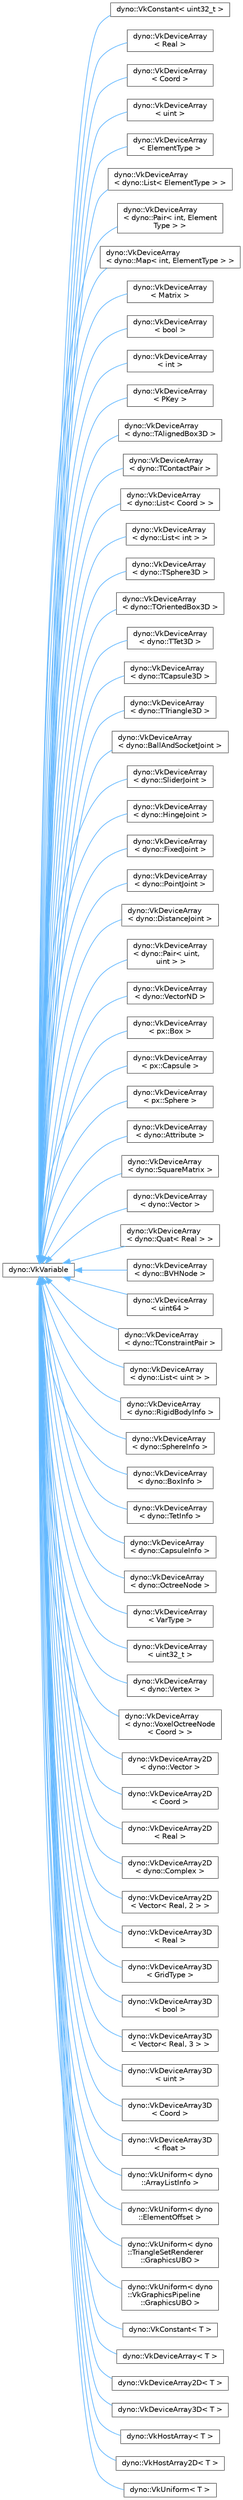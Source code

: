 digraph "Graphical Class Hierarchy"
{
 // LATEX_PDF_SIZE
  bgcolor="transparent";
  edge [fontname=Helvetica,fontsize=10,labelfontname=Helvetica,labelfontsize=10];
  node [fontname=Helvetica,fontsize=10,shape=box,height=0.2,width=0.4];
  rankdir="LR";
  Node0 [id="Node000000",label="dyno::VkVariable",height=0.2,width=0.4,color="grey40", fillcolor="white", style="filled",URL="$classdyno_1_1_vk_variable.html",tooltip=" "];
  Node0 -> Node1 [id="edge404_Node000000_Node000001",dir="back",color="steelblue1",style="solid",tooltip=" "];
  Node1 [id="Node000001",label="dyno::VkConstant\< uint32_t \>",height=0.2,width=0.4,color="grey40", fillcolor="white", style="filled",URL="$classdyno_1_1_vk_constant.html",tooltip=" "];
  Node0 -> Node2 [id="edge405_Node000000_Node000002",dir="back",color="steelblue1",style="solid",tooltip=" "];
  Node2 [id="Node000002",label="dyno::VkDeviceArray\l\< Real \>",height=0.2,width=0.4,color="grey40", fillcolor="white", style="filled",URL="$classdyno_1_1_vk_device_array.html",tooltip=" "];
  Node0 -> Node3 [id="edge406_Node000000_Node000003",dir="back",color="steelblue1",style="solid",tooltip=" "];
  Node3 [id="Node000003",label="dyno::VkDeviceArray\l\< Coord \>",height=0.2,width=0.4,color="grey40", fillcolor="white", style="filled",URL="$classdyno_1_1_vk_device_array.html",tooltip=" "];
  Node0 -> Node4 [id="edge407_Node000000_Node000004",dir="back",color="steelblue1",style="solid",tooltip=" "];
  Node4 [id="Node000004",label="dyno::VkDeviceArray\l\< uint \>",height=0.2,width=0.4,color="grey40", fillcolor="white", style="filled",URL="$classdyno_1_1_vk_device_array.html",tooltip=" "];
  Node0 -> Node5 [id="edge408_Node000000_Node000005",dir="back",color="steelblue1",style="solid",tooltip=" "];
  Node5 [id="Node000005",label="dyno::VkDeviceArray\l\< ElementType \>",height=0.2,width=0.4,color="grey40", fillcolor="white", style="filled",URL="$classdyno_1_1_vk_device_array.html",tooltip=" "];
  Node0 -> Node6 [id="edge409_Node000000_Node000006",dir="back",color="steelblue1",style="solid",tooltip=" "];
  Node6 [id="Node000006",label="dyno::VkDeviceArray\l\< dyno::List\< ElementType \> \>",height=0.2,width=0.4,color="grey40", fillcolor="white", style="filled",URL="$classdyno_1_1_vk_device_array.html",tooltip=" "];
  Node0 -> Node7 [id="edge410_Node000000_Node000007",dir="back",color="steelblue1",style="solid",tooltip=" "];
  Node7 [id="Node000007",label="dyno::VkDeviceArray\l\< dyno::Pair\< int, Element\lType \> \>",height=0.2,width=0.4,color="grey40", fillcolor="white", style="filled",URL="$classdyno_1_1_vk_device_array.html",tooltip=" "];
  Node0 -> Node8 [id="edge411_Node000000_Node000008",dir="back",color="steelblue1",style="solid",tooltip=" "];
  Node8 [id="Node000008",label="dyno::VkDeviceArray\l\< dyno::Map\< int, ElementType \> \>",height=0.2,width=0.4,color="grey40", fillcolor="white", style="filled",URL="$classdyno_1_1_vk_device_array.html",tooltip=" "];
  Node0 -> Node9 [id="edge412_Node000000_Node000009",dir="back",color="steelblue1",style="solid",tooltip=" "];
  Node9 [id="Node000009",label="dyno::VkDeviceArray\l\< Matrix \>",height=0.2,width=0.4,color="grey40", fillcolor="white", style="filled",URL="$classdyno_1_1_vk_device_array.html",tooltip=" "];
  Node0 -> Node10 [id="edge413_Node000000_Node000010",dir="back",color="steelblue1",style="solid",tooltip=" "];
  Node10 [id="Node000010",label="dyno::VkDeviceArray\l\< bool \>",height=0.2,width=0.4,color="grey40", fillcolor="white", style="filled",URL="$classdyno_1_1_vk_device_array.html",tooltip=" "];
  Node0 -> Node11 [id="edge414_Node000000_Node000011",dir="back",color="steelblue1",style="solid",tooltip=" "];
  Node11 [id="Node000011",label="dyno::VkDeviceArray\l\< int \>",height=0.2,width=0.4,color="grey40", fillcolor="white", style="filled",URL="$classdyno_1_1_vk_device_array.html",tooltip=" "];
  Node0 -> Node12 [id="edge415_Node000000_Node000012",dir="back",color="steelblue1",style="solid",tooltip=" "];
  Node12 [id="Node000012",label="dyno::VkDeviceArray\l\< PKey \>",height=0.2,width=0.4,color="grey40", fillcolor="white", style="filled",URL="$classdyno_1_1_vk_device_array.html",tooltip=" "];
  Node0 -> Node13 [id="edge416_Node000000_Node000013",dir="back",color="steelblue1",style="solid",tooltip=" "];
  Node13 [id="Node000013",label="dyno::VkDeviceArray\l\< dyno::TAlignedBox3D \>",height=0.2,width=0.4,color="grey40", fillcolor="white", style="filled",URL="$classdyno_1_1_vk_device_array.html",tooltip=" "];
  Node0 -> Node14 [id="edge417_Node000000_Node000014",dir="back",color="steelblue1",style="solid",tooltip=" "];
  Node14 [id="Node000014",label="dyno::VkDeviceArray\l\< dyno::TContactPair \>",height=0.2,width=0.4,color="grey40", fillcolor="white", style="filled",URL="$classdyno_1_1_vk_device_array.html",tooltip=" "];
  Node0 -> Node15 [id="edge418_Node000000_Node000015",dir="back",color="steelblue1",style="solid",tooltip=" "];
  Node15 [id="Node000015",label="dyno::VkDeviceArray\l\< dyno::List\< Coord \> \>",height=0.2,width=0.4,color="grey40", fillcolor="white", style="filled",URL="$classdyno_1_1_vk_device_array.html",tooltip=" "];
  Node0 -> Node16 [id="edge419_Node000000_Node000016",dir="back",color="steelblue1",style="solid",tooltip=" "];
  Node16 [id="Node000016",label="dyno::VkDeviceArray\l\< dyno::List\< int \> \>",height=0.2,width=0.4,color="grey40", fillcolor="white", style="filled",URL="$classdyno_1_1_vk_device_array.html",tooltip=" "];
  Node0 -> Node17 [id="edge420_Node000000_Node000017",dir="back",color="steelblue1",style="solid",tooltip=" "];
  Node17 [id="Node000017",label="dyno::VkDeviceArray\l\< dyno::TSphere3D \>",height=0.2,width=0.4,color="grey40", fillcolor="white", style="filled",URL="$classdyno_1_1_vk_device_array.html",tooltip=" "];
  Node0 -> Node18 [id="edge421_Node000000_Node000018",dir="back",color="steelblue1",style="solid",tooltip=" "];
  Node18 [id="Node000018",label="dyno::VkDeviceArray\l\< dyno::TOrientedBox3D \>",height=0.2,width=0.4,color="grey40", fillcolor="white", style="filled",URL="$classdyno_1_1_vk_device_array.html",tooltip=" "];
  Node0 -> Node19 [id="edge422_Node000000_Node000019",dir="back",color="steelblue1",style="solid",tooltip=" "];
  Node19 [id="Node000019",label="dyno::VkDeviceArray\l\< dyno::TTet3D \>",height=0.2,width=0.4,color="grey40", fillcolor="white", style="filled",URL="$classdyno_1_1_vk_device_array.html",tooltip=" "];
  Node0 -> Node20 [id="edge423_Node000000_Node000020",dir="back",color="steelblue1",style="solid",tooltip=" "];
  Node20 [id="Node000020",label="dyno::VkDeviceArray\l\< dyno::TCapsule3D \>",height=0.2,width=0.4,color="grey40", fillcolor="white", style="filled",URL="$classdyno_1_1_vk_device_array.html",tooltip=" "];
  Node0 -> Node21 [id="edge424_Node000000_Node000021",dir="back",color="steelblue1",style="solid",tooltip=" "];
  Node21 [id="Node000021",label="dyno::VkDeviceArray\l\< dyno::TTriangle3D \>",height=0.2,width=0.4,color="grey40", fillcolor="white", style="filled",URL="$classdyno_1_1_vk_device_array.html",tooltip=" "];
  Node0 -> Node22 [id="edge425_Node000000_Node000022",dir="back",color="steelblue1",style="solid",tooltip=" "];
  Node22 [id="Node000022",label="dyno::VkDeviceArray\l\< dyno::BallAndSocketJoint \>",height=0.2,width=0.4,color="grey40", fillcolor="white", style="filled",URL="$classdyno_1_1_vk_device_array.html",tooltip=" "];
  Node0 -> Node23 [id="edge426_Node000000_Node000023",dir="back",color="steelblue1",style="solid",tooltip=" "];
  Node23 [id="Node000023",label="dyno::VkDeviceArray\l\< dyno::SliderJoint \>",height=0.2,width=0.4,color="grey40", fillcolor="white", style="filled",URL="$classdyno_1_1_vk_device_array.html",tooltip=" "];
  Node0 -> Node24 [id="edge427_Node000000_Node000024",dir="back",color="steelblue1",style="solid",tooltip=" "];
  Node24 [id="Node000024",label="dyno::VkDeviceArray\l\< dyno::HingeJoint \>",height=0.2,width=0.4,color="grey40", fillcolor="white", style="filled",URL="$classdyno_1_1_vk_device_array.html",tooltip=" "];
  Node0 -> Node25 [id="edge428_Node000000_Node000025",dir="back",color="steelblue1",style="solid",tooltip=" "];
  Node25 [id="Node000025",label="dyno::VkDeviceArray\l\< dyno::FixedJoint \>",height=0.2,width=0.4,color="grey40", fillcolor="white", style="filled",URL="$classdyno_1_1_vk_device_array.html",tooltip=" "];
  Node0 -> Node26 [id="edge429_Node000000_Node000026",dir="back",color="steelblue1",style="solid",tooltip=" "];
  Node26 [id="Node000026",label="dyno::VkDeviceArray\l\< dyno::PointJoint \>",height=0.2,width=0.4,color="grey40", fillcolor="white", style="filled",URL="$classdyno_1_1_vk_device_array.html",tooltip=" "];
  Node0 -> Node27 [id="edge430_Node000000_Node000027",dir="back",color="steelblue1",style="solid",tooltip=" "];
  Node27 [id="Node000027",label="dyno::VkDeviceArray\l\< dyno::DistanceJoint \>",height=0.2,width=0.4,color="grey40", fillcolor="white", style="filled",URL="$classdyno_1_1_vk_device_array.html",tooltip=" "];
  Node0 -> Node28 [id="edge431_Node000000_Node000028",dir="back",color="steelblue1",style="solid",tooltip=" "];
  Node28 [id="Node000028",label="dyno::VkDeviceArray\l\< dyno::Pair\< uint,\l uint \> \>",height=0.2,width=0.4,color="grey40", fillcolor="white", style="filled",URL="$classdyno_1_1_vk_device_array.html",tooltip=" "];
  Node0 -> Node29 [id="edge432_Node000000_Node000029",dir="back",color="steelblue1",style="solid",tooltip=" "];
  Node29 [id="Node000029",label="dyno::VkDeviceArray\l\< dyno::VectorND \>",height=0.2,width=0.4,color="grey40", fillcolor="white", style="filled",URL="$classdyno_1_1_vk_device_array.html",tooltip=" "];
  Node0 -> Node30 [id="edge433_Node000000_Node000030",dir="back",color="steelblue1",style="solid",tooltip=" "];
  Node30 [id="Node000030",label="dyno::VkDeviceArray\l\< px::Box \>",height=0.2,width=0.4,color="grey40", fillcolor="white", style="filled",URL="$classdyno_1_1_vk_device_array.html",tooltip=" "];
  Node0 -> Node31 [id="edge434_Node000000_Node000031",dir="back",color="steelblue1",style="solid",tooltip=" "];
  Node31 [id="Node000031",label="dyno::VkDeviceArray\l\< px::Capsule \>",height=0.2,width=0.4,color="grey40", fillcolor="white", style="filled",URL="$classdyno_1_1_vk_device_array.html",tooltip=" "];
  Node0 -> Node32 [id="edge435_Node000000_Node000032",dir="back",color="steelblue1",style="solid",tooltip=" "];
  Node32 [id="Node000032",label="dyno::VkDeviceArray\l\< px::Sphere \>",height=0.2,width=0.4,color="grey40", fillcolor="white", style="filled",URL="$classdyno_1_1_vk_device_array.html",tooltip=" "];
  Node0 -> Node33 [id="edge436_Node000000_Node000033",dir="back",color="steelblue1",style="solid",tooltip=" "];
  Node33 [id="Node000033",label="dyno::VkDeviceArray\l\< dyno::Attribute \>",height=0.2,width=0.4,color="grey40", fillcolor="white", style="filled",URL="$classdyno_1_1_vk_device_array.html",tooltip=" "];
  Node0 -> Node34 [id="edge437_Node000000_Node000034",dir="back",color="steelblue1",style="solid",tooltip=" "];
  Node34 [id="Node000034",label="dyno::VkDeviceArray\l\< dyno::SquareMatrix \>",height=0.2,width=0.4,color="grey40", fillcolor="white", style="filled",URL="$classdyno_1_1_vk_device_array.html",tooltip=" "];
  Node0 -> Node35 [id="edge438_Node000000_Node000035",dir="back",color="steelblue1",style="solid",tooltip=" "];
  Node35 [id="Node000035",label="dyno::VkDeviceArray\l\< dyno::Vector \>",height=0.2,width=0.4,color="grey40", fillcolor="white", style="filled",URL="$classdyno_1_1_vk_device_array.html",tooltip=" "];
  Node0 -> Node36 [id="edge439_Node000000_Node000036",dir="back",color="steelblue1",style="solid",tooltip=" "];
  Node36 [id="Node000036",label="dyno::VkDeviceArray\l\< dyno::Quat\< Real \> \>",height=0.2,width=0.4,color="grey40", fillcolor="white", style="filled",URL="$classdyno_1_1_vk_device_array.html",tooltip=" "];
  Node0 -> Node37 [id="edge440_Node000000_Node000037",dir="back",color="steelblue1",style="solid",tooltip=" "];
  Node37 [id="Node000037",label="dyno::VkDeviceArray\l\< dyno::BVHNode \>",height=0.2,width=0.4,color="grey40", fillcolor="white", style="filled",URL="$classdyno_1_1_vk_device_array.html",tooltip=" "];
  Node0 -> Node38 [id="edge441_Node000000_Node000038",dir="back",color="steelblue1",style="solid",tooltip=" "];
  Node38 [id="Node000038",label="dyno::VkDeviceArray\l\< uint64 \>",height=0.2,width=0.4,color="grey40", fillcolor="white", style="filled",URL="$classdyno_1_1_vk_device_array.html",tooltip=" "];
  Node0 -> Node39 [id="edge442_Node000000_Node000039",dir="back",color="steelblue1",style="solid",tooltip=" "];
  Node39 [id="Node000039",label="dyno::VkDeviceArray\l\< dyno::TConstraintPair \>",height=0.2,width=0.4,color="grey40", fillcolor="white", style="filled",URL="$classdyno_1_1_vk_device_array.html",tooltip=" "];
  Node0 -> Node40 [id="edge443_Node000000_Node000040",dir="back",color="steelblue1",style="solid",tooltip=" "];
  Node40 [id="Node000040",label="dyno::VkDeviceArray\l\< dyno::List\< uint \> \>",height=0.2,width=0.4,color="grey40", fillcolor="white", style="filled",URL="$classdyno_1_1_vk_device_array.html",tooltip=" "];
  Node0 -> Node41 [id="edge444_Node000000_Node000041",dir="back",color="steelblue1",style="solid",tooltip=" "];
  Node41 [id="Node000041",label="dyno::VkDeviceArray\l\< dyno::RigidBodyInfo \>",height=0.2,width=0.4,color="grey40", fillcolor="white", style="filled",URL="$classdyno_1_1_vk_device_array.html",tooltip=" "];
  Node0 -> Node42 [id="edge445_Node000000_Node000042",dir="back",color="steelblue1",style="solid",tooltip=" "];
  Node42 [id="Node000042",label="dyno::VkDeviceArray\l\< dyno::SphereInfo \>",height=0.2,width=0.4,color="grey40", fillcolor="white", style="filled",URL="$classdyno_1_1_vk_device_array.html",tooltip=" "];
  Node0 -> Node43 [id="edge446_Node000000_Node000043",dir="back",color="steelblue1",style="solid",tooltip=" "];
  Node43 [id="Node000043",label="dyno::VkDeviceArray\l\< dyno::BoxInfo \>",height=0.2,width=0.4,color="grey40", fillcolor="white", style="filled",URL="$classdyno_1_1_vk_device_array.html",tooltip=" "];
  Node0 -> Node44 [id="edge447_Node000000_Node000044",dir="back",color="steelblue1",style="solid",tooltip=" "];
  Node44 [id="Node000044",label="dyno::VkDeviceArray\l\< dyno::TetInfo \>",height=0.2,width=0.4,color="grey40", fillcolor="white", style="filled",URL="$classdyno_1_1_vk_device_array.html",tooltip=" "];
  Node0 -> Node45 [id="edge448_Node000000_Node000045",dir="back",color="steelblue1",style="solid",tooltip=" "];
  Node45 [id="Node000045",label="dyno::VkDeviceArray\l\< dyno::CapsuleInfo \>",height=0.2,width=0.4,color="grey40", fillcolor="white", style="filled",URL="$classdyno_1_1_vk_device_array.html",tooltip=" "];
  Node0 -> Node46 [id="edge449_Node000000_Node000046",dir="back",color="steelblue1",style="solid",tooltip=" "];
  Node46 [id="Node000046",label="dyno::VkDeviceArray\l\< dyno::OctreeNode \>",height=0.2,width=0.4,color="grey40", fillcolor="white", style="filled",URL="$classdyno_1_1_vk_device_array.html",tooltip=" "];
  Node0 -> Node47 [id="edge450_Node000000_Node000047",dir="back",color="steelblue1",style="solid",tooltip=" "];
  Node47 [id="Node000047",label="dyno::VkDeviceArray\l\< VarType \>",height=0.2,width=0.4,color="grey40", fillcolor="white", style="filled",URL="$classdyno_1_1_vk_device_array.html",tooltip=" "];
  Node0 -> Node48 [id="edge451_Node000000_Node000048",dir="back",color="steelblue1",style="solid",tooltip=" "];
  Node48 [id="Node000048",label="dyno::VkDeviceArray\l\< uint32_t \>",height=0.2,width=0.4,color="grey40", fillcolor="white", style="filled",URL="$classdyno_1_1_vk_device_array.html",tooltip=" "];
  Node0 -> Node49 [id="edge452_Node000000_Node000049",dir="back",color="steelblue1",style="solid",tooltip=" "];
  Node49 [id="Node000049",label="dyno::VkDeviceArray\l\< dyno::Vertex \>",height=0.2,width=0.4,color="grey40", fillcolor="white", style="filled",URL="$classdyno_1_1_vk_device_array.html",tooltip=" "];
  Node0 -> Node50 [id="edge453_Node000000_Node000050",dir="back",color="steelblue1",style="solid",tooltip=" "];
  Node50 [id="Node000050",label="dyno::VkDeviceArray\l\< dyno::VoxelOctreeNode\l\< Coord \> \>",height=0.2,width=0.4,color="grey40", fillcolor="white", style="filled",URL="$classdyno_1_1_vk_device_array.html",tooltip=" "];
  Node0 -> Node51 [id="edge454_Node000000_Node000051",dir="back",color="steelblue1",style="solid",tooltip=" "];
  Node51 [id="Node000051",label="dyno::VkDeviceArray2D\l\< dyno::Vector \>",height=0.2,width=0.4,color="grey40", fillcolor="white", style="filled",URL="$classdyno_1_1_vk_device_array2_d.html",tooltip=" "];
  Node0 -> Node52 [id="edge455_Node000000_Node000052",dir="back",color="steelblue1",style="solid",tooltip=" "];
  Node52 [id="Node000052",label="dyno::VkDeviceArray2D\l\< Coord \>",height=0.2,width=0.4,color="grey40", fillcolor="white", style="filled",URL="$classdyno_1_1_vk_device_array2_d.html",tooltip=" "];
  Node0 -> Node53 [id="edge456_Node000000_Node000053",dir="back",color="steelblue1",style="solid",tooltip=" "];
  Node53 [id="Node000053",label="dyno::VkDeviceArray2D\l\< Real \>",height=0.2,width=0.4,color="grey40", fillcolor="white", style="filled",URL="$classdyno_1_1_vk_device_array2_d.html",tooltip=" "];
  Node0 -> Node54 [id="edge457_Node000000_Node000054",dir="back",color="steelblue1",style="solid",tooltip=" "];
  Node54 [id="Node000054",label="dyno::VkDeviceArray2D\l\< dyno::Complex \>",height=0.2,width=0.4,color="grey40", fillcolor="white", style="filled",URL="$classdyno_1_1_vk_device_array2_d.html",tooltip=" "];
  Node0 -> Node55 [id="edge458_Node000000_Node000055",dir="back",color="steelblue1",style="solid",tooltip=" "];
  Node55 [id="Node000055",label="dyno::VkDeviceArray2D\l\< Vector\< Real, 2 \> \>",height=0.2,width=0.4,color="grey40", fillcolor="white", style="filled",URL="$classdyno_1_1_vk_device_array2_d.html",tooltip=" "];
  Node0 -> Node56 [id="edge459_Node000000_Node000056",dir="back",color="steelblue1",style="solid",tooltip=" "];
  Node56 [id="Node000056",label="dyno::VkDeviceArray3D\l\< Real \>",height=0.2,width=0.4,color="grey40", fillcolor="white", style="filled",URL="$classdyno_1_1_vk_device_array3_d.html",tooltip=" "];
  Node0 -> Node57 [id="edge460_Node000000_Node000057",dir="back",color="steelblue1",style="solid",tooltip=" "];
  Node57 [id="Node000057",label="dyno::VkDeviceArray3D\l\< GridType \>",height=0.2,width=0.4,color="grey40", fillcolor="white", style="filled",URL="$classdyno_1_1_vk_device_array3_d.html",tooltip=" "];
  Node0 -> Node58 [id="edge461_Node000000_Node000058",dir="back",color="steelblue1",style="solid",tooltip=" "];
  Node58 [id="Node000058",label="dyno::VkDeviceArray3D\l\< bool \>",height=0.2,width=0.4,color="grey40", fillcolor="white", style="filled",URL="$classdyno_1_1_vk_device_array3_d.html",tooltip=" "];
  Node0 -> Node59 [id="edge462_Node000000_Node000059",dir="back",color="steelblue1",style="solid",tooltip=" "];
  Node59 [id="Node000059",label="dyno::VkDeviceArray3D\l\< Vector\< Real, 3 \> \>",height=0.2,width=0.4,color="grey40", fillcolor="white", style="filled",URL="$classdyno_1_1_vk_device_array3_d.html",tooltip=" "];
  Node0 -> Node60 [id="edge463_Node000000_Node000060",dir="back",color="steelblue1",style="solid",tooltip=" "];
  Node60 [id="Node000060",label="dyno::VkDeviceArray3D\l\< uint \>",height=0.2,width=0.4,color="grey40", fillcolor="white", style="filled",URL="$classdyno_1_1_vk_device_array3_d.html",tooltip=" "];
  Node0 -> Node61 [id="edge464_Node000000_Node000061",dir="back",color="steelblue1",style="solid",tooltip=" "];
  Node61 [id="Node000061",label="dyno::VkDeviceArray3D\l\< Coord \>",height=0.2,width=0.4,color="grey40", fillcolor="white", style="filled",URL="$classdyno_1_1_vk_device_array3_d.html",tooltip=" "];
  Node0 -> Node62 [id="edge465_Node000000_Node000062",dir="back",color="steelblue1",style="solid",tooltip=" "];
  Node62 [id="Node000062",label="dyno::VkDeviceArray3D\l\< float \>",height=0.2,width=0.4,color="grey40", fillcolor="white", style="filled",URL="$classdyno_1_1_vk_device_array3_d.html",tooltip=" "];
  Node0 -> Node63 [id="edge466_Node000000_Node000063",dir="back",color="steelblue1",style="solid",tooltip=" "];
  Node63 [id="Node000063",label="dyno::VkUniform\< dyno\l::ArrayListInfo \>",height=0.2,width=0.4,color="grey40", fillcolor="white", style="filled",URL="$classdyno_1_1_vk_uniform.html",tooltip=" "];
  Node0 -> Node64 [id="edge467_Node000000_Node000064",dir="back",color="steelblue1",style="solid",tooltip=" "];
  Node64 [id="Node000064",label="dyno::VkUniform\< dyno\l::ElementOffset \>",height=0.2,width=0.4,color="grey40", fillcolor="white", style="filled",URL="$classdyno_1_1_vk_uniform.html",tooltip=" "];
  Node0 -> Node65 [id="edge468_Node000000_Node000065",dir="back",color="steelblue1",style="solid",tooltip=" "];
  Node65 [id="Node000065",label="dyno::VkUniform\< dyno\l::TriangleSetRenderer\l::GraphicsUBO \>",height=0.2,width=0.4,color="grey40", fillcolor="white", style="filled",URL="$classdyno_1_1_vk_uniform.html",tooltip=" "];
  Node0 -> Node66 [id="edge469_Node000000_Node000066",dir="back",color="steelblue1",style="solid",tooltip=" "];
  Node66 [id="Node000066",label="dyno::VkUniform\< dyno\l::VkGraphicsPipeline\l::GraphicsUBO \>",height=0.2,width=0.4,color="grey40", fillcolor="white", style="filled",URL="$classdyno_1_1_vk_uniform.html",tooltip=" "];
  Node0 -> Node67 [id="edge470_Node000000_Node000067",dir="back",color="steelblue1",style="solid",tooltip=" "];
  Node67 [id="Node000067",label="dyno::VkConstant\< T \>",height=0.2,width=0.4,color="grey40", fillcolor="white", style="filled",URL="$classdyno_1_1_vk_constant.html",tooltip=" "];
  Node0 -> Node68 [id="edge471_Node000000_Node000068",dir="back",color="steelblue1",style="solid",tooltip=" "];
  Node68 [id="Node000068",label="dyno::VkDeviceArray\< T \>",height=0.2,width=0.4,color="grey40", fillcolor="white", style="filled",URL="$classdyno_1_1_vk_device_array.html",tooltip=" "];
  Node0 -> Node69 [id="edge472_Node000000_Node000069",dir="back",color="steelblue1",style="solid",tooltip=" "];
  Node69 [id="Node000069",label="dyno::VkDeviceArray2D\< T \>",height=0.2,width=0.4,color="grey40", fillcolor="white", style="filled",URL="$classdyno_1_1_vk_device_array2_d.html",tooltip=" "];
  Node0 -> Node70 [id="edge473_Node000000_Node000070",dir="back",color="steelblue1",style="solid",tooltip=" "];
  Node70 [id="Node000070",label="dyno::VkDeviceArray3D\< T \>",height=0.2,width=0.4,color="grey40", fillcolor="white", style="filled",URL="$classdyno_1_1_vk_device_array3_d.html",tooltip=" "];
  Node0 -> Node71 [id="edge474_Node000000_Node000071",dir="back",color="steelblue1",style="solid",tooltip=" "];
  Node71 [id="Node000071",label="dyno::VkHostArray\< T \>",height=0.2,width=0.4,color="grey40", fillcolor="white", style="filled",URL="$classdyno_1_1_vk_host_array.html",tooltip=" "];
  Node0 -> Node72 [id="edge475_Node000000_Node000072",dir="back",color="steelblue1",style="solid",tooltip=" "];
  Node72 [id="Node000072",label="dyno::VkHostArray2D\< T \>",height=0.2,width=0.4,color="grey40", fillcolor="white", style="filled",URL="$classdyno_1_1_vk_host_array2_d.html",tooltip=" "];
  Node0 -> Node73 [id="edge476_Node000000_Node000073",dir="back",color="steelblue1",style="solid",tooltip=" "];
  Node73 [id="Node000073",label="dyno::VkUniform\< T \>",height=0.2,width=0.4,color="grey40", fillcolor="white", style="filled",URL="$classdyno_1_1_vk_uniform.html",tooltip=" "];
}
